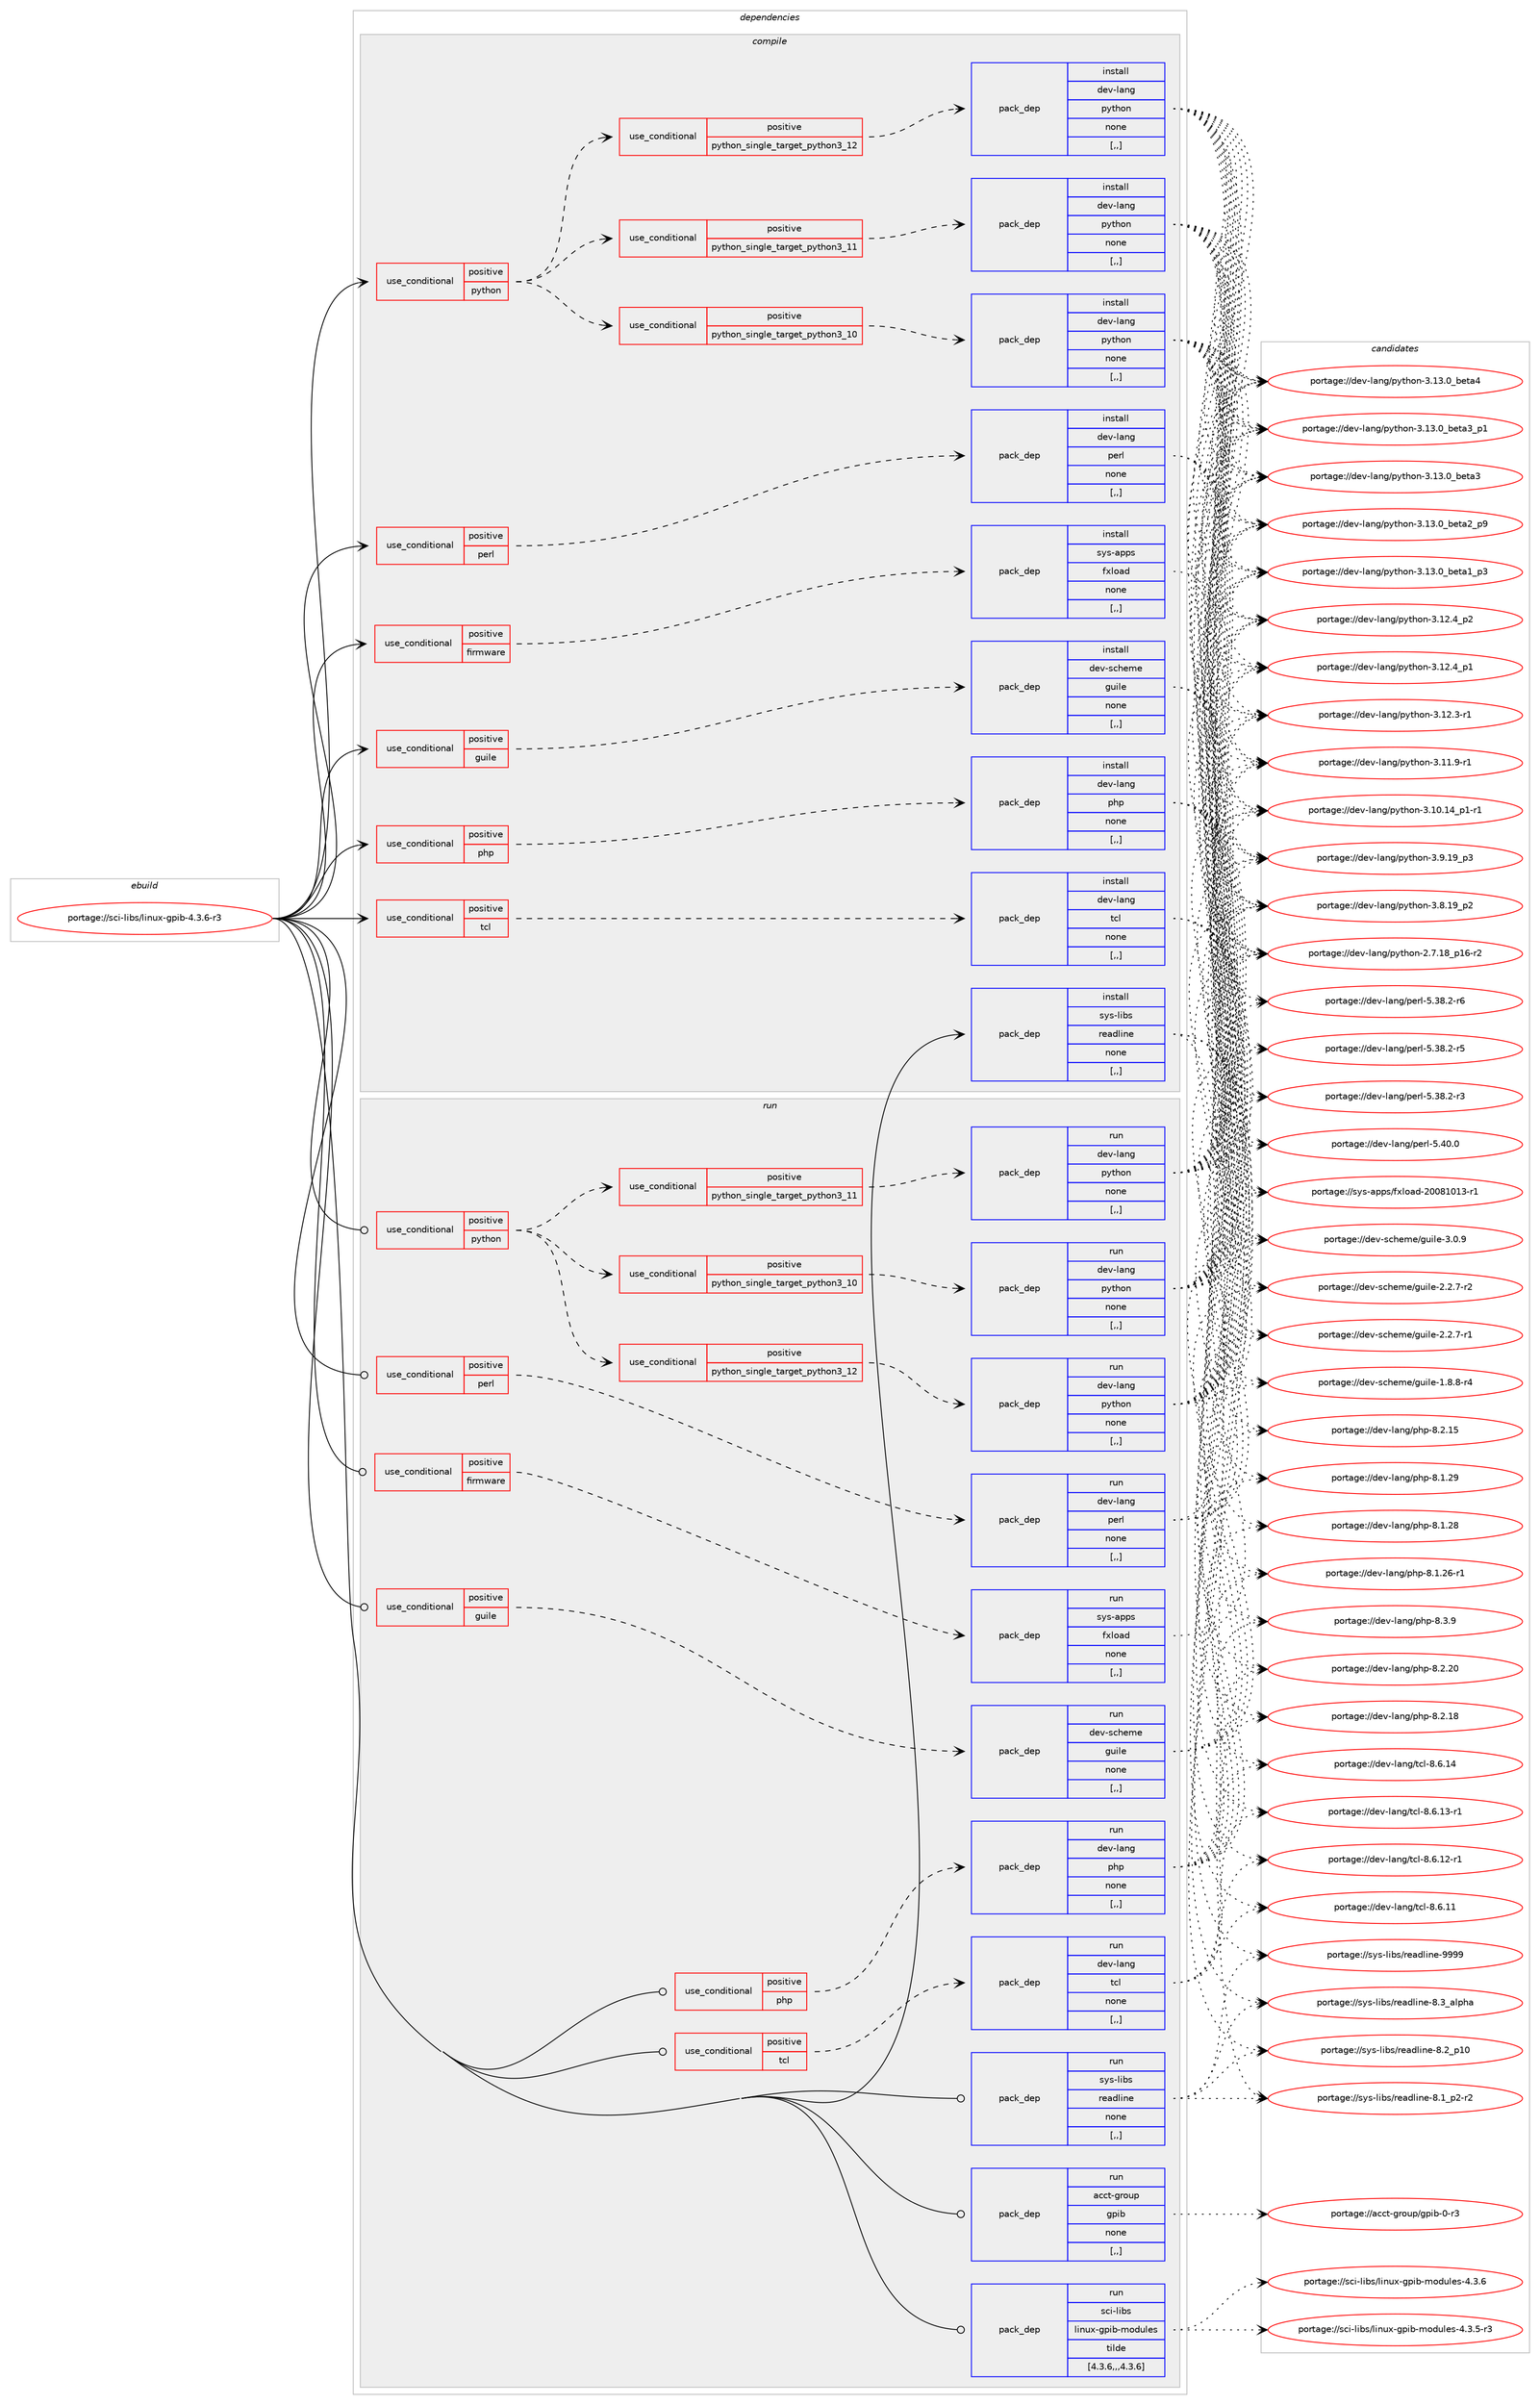 digraph prolog {

# *************
# Graph options
# *************

newrank=true;
concentrate=true;
compound=true;
graph [rankdir=LR,fontname=Helvetica,fontsize=10,ranksep=1.5];#, ranksep=2.5, nodesep=0.2];
edge  [arrowhead=vee];
node  [fontname=Helvetica,fontsize=10];

# **********
# The ebuild
# **********

subgraph cluster_leftcol {
color=gray;
label=<<i>ebuild</i>>;
id [label="portage://sci-libs/linux-gpib-4.3.6-r3", color=red, width=4, href="../sci-libs/linux-gpib-4.3.6-r3.svg"];
}

# ****************
# The dependencies
# ****************

subgraph cluster_midcol {
color=gray;
label=<<i>dependencies</i>>;
subgraph cluster_compile {
fillcolor="#eeeeee";
style=filled;
label=<<i>compile</i>>;
subgraph cond106911 {
dependency403989 [label=<<TABLE BORDER="0" CELLBORDER="1" CELLSPACING="0" CELLPADDING="4"><TR><TD ROWSPAN="3" CELLPADDING="10">use_conditional</TD></TR><TR><TD>positive</TD></TR><TR><TD>firmware</TD></TR></TABLE>>, shape=none, color=red];
subgraph pack294207 {
dependency403990 [label=<<TABLE BORDER="0" CELLBORDER="1" CELLSPACING="0" CELLPADDING="4" WIDTH="220"><TR><TD ROWSPAN="6" CELLPADDING="30">pack_dep</TD></TR><TR><TD WIDTH="110">install</TD></TR><TR><TD>sys-apps</TD></TR><TR><TD>fxload</TD></TR><TR><TD>none</TD></TR><TR><TD>[,,]</TD></TR></TABLE>>, shape=none, color=blue];
}
dependency403989:e -> dependency403990:w [weight=20,style="dashed",arrowhead="vee"];
}
id:e -> dependency403989:w [weight=20,style="solid",arrowhead="vee"];
subgraph cond106912 {
dependency403991 [label=<<TABLE BORDER="0" CELLBORDER="1" CELLSPACING="0" CELLPADDING="4"><TR><TD ROWSPAN="3" CELLPADDING="10">use_conditional</TD></TR><TR><TD>positive</TD></TR><TR><TD>guile</TD></TR></TABLE>>, shape=none, color=red];
subgraph pack294208 {
dependency403992 [label=<<TABLE BORDER="0" CELLBORDER="1" CELLSPACING="0" CELLPADDING="4" WIDTH="220"><TR><TD ROWSPAN="6" CELLPADDING="30">pack_dep</TD></TR><TR><TD WIDTH="110">install</TD></TR><TR><TD>dev-scheme</TD></TR><TR><TD>guile</TD></TR><TR><TD>none</TD></TR><TR><TD>[,,]</TD></TR></TABLE>>, shape=none, color=blue];
}
dependency403991:e -> dependency403992:w [weight=20,style="dashed",arrowhead="vee"];
}
id:e -> dependency403991:w [weight=20,style="solid",arrowhead="vee"];
subgraph cond106913 {
dependency403993 [label=<<TABLE BORDER="0" CELLBORDER="1" CELLSPACING="0" CELLPADDING="4"><TR><TD ROWSPAN="3" CELLPADDING="10">use_conditional</TD></TR><TR><TD>positive</TD></TR><TR><TD>perl</TD></TR></TABLE>>, shape=none, color=red];
subgraph pack294209 {
dependency403994 [label=<<TABLE BORDER="0" CELLBORDER="1" CELLSPACING="0" CELLPADDING="4" WIDTH="220"><TR><TD ROWSPAN="6" CELLPADDING="30">pack_dep</TD></TR><TR><TD WIDTH="110">install</TD></TR><TR><TD>dev-lang</TD></TR><TR><TD>perl</TD></TR><TR><TD>none</TD></TR><TR><TD>[,,]</TD></TR></TABLE>>, shape=none, color=blue];
}
dependency403993:e -> dependency403994:w [weight=20,style="dashed",arrowhead="vee"];
}
id:e -> dependency403993:w [weight=20,style="solid",arrowhead="vee"];
subgraph cond106914 {
dependency403995 [label=<<TABLE BORDER="0" CELLBORDER="1" CELLSPACING="0" CELLPADDING="4"><TR><TD ROWSPAN="3" CELLPADDING="10">use_conditional</TD></TR><TR><TD>positive</TD></TR><TR><TD>php</TD></TR></TABLE>>, shape=none, color=red];
subgraph pack294210 {
dependency403996 [label=<<TABLE BORDER="0" CELLBORDER="1" CELLSPACING="0" CELLPADDING="4" WIDTH="220"><TR><TD ROWSPAN="6" CELLPADDING="30">pack_dep</TD></TR><TR><TD WIDTH="110">install</TD></TR><TR><TD>dev-lang</TD></TR><TR><TD>php</TD></TR><TR><TD>none</TD></TR><TR><TD>[,,]</TD></TR></TABLE>>, shape=none, color=blue];
}
dependency403995:e -> dependency403996:w [weight=20,style="dashed",arrowhead="vee"];
}
id:e -> dependency403995:w [weight=20,style="solid",arrowhead="vee"];
subgraph cond106915 {
dependency403997 [label=<<TABLE BORDER="0" CELLBORDER="1" CELLSPACING="0" CELLPADDING="4"><TR><TD ROWSPAN="3" CELLPADDING="10">use_conditional</TD></TR><TR><TD>positive</TD></TR><TR><TD>python</TD></TR></TABLE>>, shape=none, color=red];
subgraph cond106916 {
dependency403998 [label=<<TABLE BORDER="0" CELLBORDER="1" CELLSPACING="0" CELLPADDING="4"><TR><TD ROWSPAN="3" CELLPADDING="10">use_conditional</TD></TR><TR><TD>positive</TD></TR><TR><TD>python_single_target_python3_10</TD></TR></TABLE>>, shape=none, color=red];
subgraph pack294211 {
dependency403999 [label=<<TABLE BORDER="0" CELLBORDER="1" CELLSPACING="0" CELLPADDING="4" WIDTH="220"><TR><TD ROWSPAN="6" CELLPADDING="30">pack_dep</TD></TR><TR><TD WIDTH="110">install</TD></TR><TR><TD>dev-lang</TD></TR><TR><TD>python</TD></TR><TR><TD>none</TD></TR><TR><TD>[,,]</TD></TR></TABLE>>, shape=none, color=blue];
}
dependency403998:e -> dependency403999:w [weight=20,style="dashed",arrowhead="vee"];
}
dependency403997:e -> dependency403998:w [weight=20,style="dashed",arrowhead="vee"];
subgraph cond106917 {
dependency404000 [label=<<TABLE BORDER="0" CELLBORDER="1" CELLSPACING="0" CELLPADDING="4"><TR><TD ROWSPAN="3" CELLPADDING="10">use_conditional</TD></TR><TR><TD>positive</TD></TR><TR><TD>python_single_target_python3_11</TD></TR></TABLE>>, shape=none, color=red];
subgraph pack294212 {
dependency404001 [label=<<TABLE BORDER="0" CELLBORDER="1" CELLSPACING="0" CELLPADDING="4" WIDTH="220"><TR><TD ROWSPAN="6" CELLPADDING="30">pack_dep</TD></TR><TR><TD WIDTH="110">install</TD></TR><TR><TD>dev-lang</TD></TR><TR><TD>python</TD></TR><TR><TD>none</TD></TR><TR><TD>[,,]</TD></TR></TABLE>>, shape=none, color=blue];
}
dependency404000:e -> dependency404001:w [weight=20,style="dashed",arrowhead="vee"];
}
dependency403997:e -> dependency404000:w [weight=20,style="dashed",arrowhead="vee"];
subgraph cond106918 {
dependency404002 [label=<<TABLE BORDER="0" CELLBORDER="1" CELLSPACING="0" CELLPADDING="4"><TR><TD ROWSPAN="3" CELLPADDING="10">use_conditional</TD></TR><TR><TD>positive</TD></TR><TR><TD>python_single_target_python3_12</TD></TR></TABLE>>, shape=none, color=red];
subgraph pack294213 {
dependency404003 [label=<<TABLE BORDER="0" CELLBORDER="1" CELLSPACING="0" CELLPADDING="4" WIDTH="220"><TR><TD ROWSPAN="6" CELLPADDING="30">pack_dep</TD></TR><TR><TD WIDTH="110">install</TD></TR><TR><TD>dev-lang</TD></TR><TR><TD>python</TD></TR><TR><TD>none</TD></TR><TR><TD>[,,]</TD></TR></TABLE>>, shape=none, color=blue];
}
dependency404002:e -> dependency404003:w [weight=20,style="dashed",arrowhead="vee"];
}
dependency403997:e -> dependency404002:w [weight=20,style="dashed",arrowhead="vee"];
}
id:e -> dependency403997:w [weight=20,style="solid",arrowhead="vee"];
subgraph cond106919 {
dependency404004 [label=<<TABLE BORDER="0" CELLBORDER="1" CELLSPACING="0" CELLPADDING="4"><TR><TD ROWSPAN="3" CELLPADDING="10">use_conditional</TD></TR><TR><TD>positive</TD></TR><TR><TD>tcl</TD></TR></TABLE>>, shape=none, color=red];
subgraph pack294214 {
dependency404005 [label=<<TABLE BORDER="0" CELLBORDER="1" CELLSPACING="0" CELLPADDING="4" WIDTH="220"><TR><TD ROWSPAN="6" CELLPADDING="30">pack_dep</TD></TR><TR><TD WIDTH="110">install</TD></TR><TR><TD>dev-lang</TD></TR><TR><TD>tcl</TD></TR><TR><TD>none</TD></TR><TR><TD>[,,]</TD></TR></TABLE>>, shape=none, color=blue];
}
dependency404004:e -> dependency404005:w [weight=20,style="dashed",arrowhead="vee"];
}
id:e -> dependency404004:w [weight=20,style="solid",arrowhead="vee"];
subgraph pack294215 {
dependency404006 [label=<<TABLE BORDER="0" CELLBORDER="1" CELLSPACING="0" CELLPADDING="4" WIDTH="220"><TR><TD ROWSPAN="6" CELLPADDING="30">pack_dep</TD></TR><TR><TD WIDTH="110">install</TD></TR><TR><TD>sys-libs</TD></TR><TR><TD>readline</TD></TR><TR><TD>none</TD></TR><TR><TD>[,,]</TD></TR></TABLE>>, shape=none, color=blue];
}
id:e -> dependency404006:w [weight=20,style="solid",arrowhead="vee"];
}
subgraph cluster_compileandrun {
fillcolor="#eeeeee";
style=filled;
label=<<i>compile and run</i>>;
}
subgraph cluster_run {
fillcolor="#eeeeee";
style=filled;
label=<<i>run</i>>;
subgraph cond106920 {
dependency404007 [label=<<TABLE BORDER="0" CELLBORDER="1" CELLSPACING="0" CELLPADDING="4"><TR><TD ROWSPAN="3" CELLPADDING="10">use_conditional</TD></TR><TR><TD>positive</TD></TR><TR><TD>firmware</TD></TR></TABLE>>, shape=none, color=red];
subgraph pack294216 {
dependency404008 [label=<<TABLE BORDER="0" CELLBORDER="1" CELLSPACING="0" CELLPADDING="4" WIDTH="220"><TR><TD ROWSPAN="6" CELLPADDING="30">pack_dep</TD></TR><TR><TD WIDTH="110">run</TD></TR><TR><TD>sys-apps</TD></TR><TR><TD>fxload</TD></TR><TR><TD>none</TD></TR><TR><TD>[,,]</TD></TR></TABLE>>, shape=none, color=blue];
}
dependency404007:e -> dependency404008:w [weight=20,style="dashed",arrowhead="vee"];
}
id:e -> dependency404007:w [weight=20,style="solid",arrowhead="odot"];
subgraph cond106921 {
dependency404009 [label=<<TABLE BORDER="0" CELLBORDER="1" CELLSPACING="0" CELLPADDING="4"><TR><TD ROWSPAN="3" CELLPADDING="10">use_conditional</TD></TR><TR><TD>positive</TD></TR><TR><TD>guile</TD></TR></TABLE>>, shape=none, color=red];
subgraph pack294217 {
dependency404010 [label=<<TABLE BORDER="0" CELLBORDER="1" CELLSPACING="0" CELLPADDING="4" WIDTH="220"><TR><TD ROWSPAN="6" CELLPADDING="30">pack_dep</TD></TR><TR><TD WIDTH="110">run</TD></TR><TR><TD>dev-scheme</TD></TR><TR><TD>guile</TD></TR><TR><TD>none</TD></TR><TR><TD>[,,]</TD></TR></TABLE>>, shape=none, color=blue];
}
dependency404009:e -> dependency404010:w [weight=20,style="dashed",arrowhead="vee"];
}
id:e -> dependency404009:w [weight=20,style="solid",arrowhead="odot"];
subgraph cond106922 {
dependency404011 [label=<<TABLE BORDER="0" CELLBORDER="1" CELLSPACING="0" CELLPADDING="4"><TR><TD ROWSPAN="3" CELLPADDING="10">use_conditional</TD></TR><TR><TD>positive</TD></TR><TR><TD>perl</TD></TR></TABLE>>, shape=none, color=red];
subgraph pack294218 {
dependency404012 [label=<<TABLE BORDER="0" CELLBORDER="1" CELLSPACING="0" CELLPADDING="4" WIDTH="220"><TR><TD ROWSPAN="6" CELLPADDING="30">pack_dep</TD></TR><TR><TD WIDTH="110">run</TD></TR><TR><TD>dev-lang</TD></TR><TR><TD>perl</TD></TR><TR><TD>none</TD></TR><TR><TD>[,,]</TD></TR></TABLE>>, shape=none, color=blue];
}
dependency404011:e -> dependency404012:w [weight=20,style="dashed",arrowhead="vee"];
}
id:e -> dependency404011:w [weight=20,style="solid",arrowhead="odot"];
subgraph cond106923 {
dependency404013 [label=<<TABLE BORDER="0" CELLBORDER="1" CELLSPACING="0" CELLPADDING="4"><TR><TD ROWSPAN="3" CELLPADDING="10">use_conditional</TD></TR><TR><TD>positive</TD></TR><TR><TD>php</TD></TR></TABLE>>, shape=none, color=red];
subgraph pack294219 {
dependency404014 [label=<<TABLE BORDER="0" CELLBORDER="1" CELLSPACING="0" CELLPADDING="4" WIDTH="220"><TR><TD ROWSPAN="6" CELLPADDING="30">pack_dep</TD></TR><TR><TD WIDTH="110">run</TD></TR><TR><TD>dev-lang</TD></TR><TR><TD>php</TD></TR><TR><TD>none</TD></TR><TR><TD>[,,]</TD></TR></TABLE>>, shape=none, color=blue];
}
dependency404013:e -> dependency404014:w [weight=20,style="dashed",arrowhead="vee"];
}
id:e -> dependency404013:w [weight=20,style="solid",arrowhead="odot"];
subgraph cond106924 {
dependency404015 [label=<<TABLE BORDER="0" CELLBORDER="1" CELLSPACING="0" CELLPADDING="4"><TR><TD ROWSPAN="3" CELLPADDING="10">use_conditional</TD></TR><TR><TD>positive</TD></TR><TR><TD>python</TD></TR></TABLE>>, shape=none, color=red];
subgraph cond106925 {
dependency404016 [label=<<TABLE BORDER="0" CELLBORDER="1" CELLSPACING="0" CELLPADDING="4"><TR><TD ROWSPAN="3" CELLPADDING="10">use_conditional</TD></TR><TR><TD>positive</TD></TR><TR><TD>python_single_target_python3_10</TD></TR></TABLE>>, shape=none, color=red];
subgraph pack294220 {
dependency404017 [label=<<TABLE BORDER="0" CELLBORDER="1" CELLSPACING="0" CELLPADDING="4" WIDTH="220"><TR><TD ROWSPAN="6" CELLPADDING="30">pack_dep</TD></TR><TR><TD WIDTH="110">run</TD></TR><TR><TD>dev-lang</TD></TR><TR><TD>python</TD></TR><TR><TD>none</TD></TR><TR><TD>[,,]</TD></TR></TABLE>>, shape=none, color=blue];
}
dependency404016:e -> dependency404017:w [weight=20,style="dashed",arrowhead="vee"];
}
dependency404015:e -> dependency404016:w [weight=20,style="dashed",arrowhead="vee"];
subgraph cond106926 {
dependency404018 [label=<<TABLE BORDER="0" CELLBORDER="1" CELLSPACING="0" CELLPADDING="4"><TR><TD ROWSPAN="3" CELLPADDING="10">use_conditional</TD></TR><TR><TD>positive</TD></TR><TR><TD>python_single_target_python3_11</TD></TR></TABLE>>, shape=none, color=red];
subgraph pack294221 {
dependency404019 [label=<<TABLE BORDER="0" CELLBORDER="1" CELLSPACING="0" CELLPADDING="4" WIDTH="220"><TR><TD ROWSPAN="6" CELLPADDING="30">pack_dep</TD></TR><TR><TD WIDTH="110">run</TD></TR><TR><TD>dev-lang</TD></TR><TR><TD>python</TD></TR><TR><TD>none</TD></TR><TR><TD>[,,]</TD></TR></TABLE>>, shape=none, color=blue];
}
dependency404018:e -> dependency404019:w [weight=20,style="dashed",arrowhead="vee"];
}
dependency404015:e -> dependency404018:w [weight=20,style="dashed",arrowhead="vee"];
subgraph cond106927 {
dependency404020 [label=<<TABLE BORDER="0" CELLBORDER="1" CELLSPACING="0" CELLPADDING="4"><TR><TD ROWSPAN="3" CELLPADDING="10">use_conditional</TD></TR><TR><TD>positive</TD></TR><TR><TD>python_single_target_python3_12</TD></TR></TABLE>>, shape=none, color=red];
subgraph pack294222 {
dependency404021 [label=<<TABLE BORDER="0" CELLBORDER="1" CELLSPACING="0" CELLPADDING="4" WIDTH="220"><TR><TD ROWSPAN="6" CELLPADDING="30">pack_dep</TD></TR><TR><TD WIDTH="110">run</TD></TR><TR><TD>dev-lang</TD></TR><TR><TD>python</TD></TR><TR><TD>none</TD></TR><TR><TD>[,,]</TD></TR></TABLE>>, shape=none, color=blue];
}
dependency404020:e -> dependency404021:w [weight=20,style="dashed",arrowhead="vee"];
}
dependency404015:e -> dependency404020:w [weight=20,style="dashed",arrowhead="vee"];
}
id:e -> dependency404015:w [weight=20,style="solid",arrowhead="odot"];
subgraph cond106928 {
dependency404022 [label=<<TABLE BORDER="0" CELLBORDER="1" CELLSPACING="0" CELLPADDING="4"><TR><TD ROWSPAN="3" CELLPADDING="10">use_conditional</TD></TR><TR><TD>positive</TD></TR><TR><TD>tcl</TD></TR></TABLE>>, shape=none, color=red];
subgraph pack294223 {
dependency404023 [label=<<TABLE BORDER="0" CELLBORDER="1" CELLSPACING="0" CELLPADDING="4" WIDTH="220"><TR><TD ROWSPAN="6" CELLPADDING="30">pack_dep</TD></TR><TR><TD WIDTH="110">run</TD></TR><TR><TD>dev-lang</TD></TR><TR><TD>tcl</TD></TR><TR><TD>none</TD></TR><TR><TD>[,,]</TD></TR></TABLE>>, shape=none, color=blue];
}
dependency404022:e -> dependency404023:w [weight=20,style="dashed",arrowhead="vee"];
}
id:e -> dependency404022:w [weight=20,style="solid",arrowhead="odot"];
subgraph pack294224 {
dependency404024 [label=<<TABLE BORDER="0" CELLBORDER="1" CELLSPACING="0" CELLPADDING="4" WIDTH="220"><TR><TD ROWSPAN="6" CELLPADDING="30">pack_dep</TD></TR><TR><TD WIDTH="110">run</TD></TR><TR><TD>acct-group</TD></TR><TR><TD>gpib</TD></TR><TR><TD>none</TD></TR><TR><TD>[,,]</TD></TR></TABLE>>, shape=none, color=blue];
}
id:e -> dependency404024:w [weight=20,style="solid",arrowhead="odot"];
subgraph pack294225 {
dependency404025 [label=<<TABLE BORDER="0" CELLBORDER="1" CELLSPACING="0" CELLPADDING="4" WIDTH="220"><TR><TD ROWSPAN="6" CELLPADDING="30">pack_dep</TD></TR><TR><TD WIDTH="110">run</TD></TR><TR><TD>sci-libs</TD></TR><TR><TD>linux-gpib-modules</TD></TR><TR><TD>tilde</TD></TR><TR><TD>[4.3.6,,,4.3.6]</TD></TR></TABLE>>, shape=none, color=blue];
}
id:e -> dependency404025:w [weight=20,style="solid",arrowhead="odot"];
subgraph pack294226 {
dependency404026 [label=<<TABLE BORDER="0" CELLBORDER="1" CELLSPACING="0" CELLPADDING="4" WIDTH="220"><TR><TD ROWSPAN="6" CELLPADDING="30">pack_dep</TD></TR><TR><TD WIDTH="110">run</TD></TR><TR><TD>sys-libs</TD></TR><TR><TD>readline</TD></TR><TR><TD>none</TD></TR><TR><TD>[,,]</TD></TR></TABLE>>, shape=none, color=blue];
}
id:e -> dependency404026:w [weight=20,style="solid",arrowhead="odot"];
}
}

# **************
# The candidates
# **************

subgraph cluster_choices {
rank=same;
color=gray;
label=<<i>candidates</i>>;

subgraph choice294207 {
color=black;
nodesep=1;
choice115121115459711211211547102120108111971004550484856494849514511449 [label="portage://sys-apps/fxload-20081013-r1", color=red, width=4,href="../sys-apps/fxload-20081013-r1.svg"];
dependency403990:e -> choice115121115459711211211547102120108111971004550484856494849514511449:w [style=dotted,weight="100"];
}
subgraph choice294208 {
color=black;
nodesep=1;
choice100101118451159910410110910147103117105108101455146484657 [label="portage://dev-scheme/guile-3.0.9", color=red, width=4,href="../dev-scheme/guile-3.0.9.svg"];
choice1001011184511599104101109101471031171051081014550465046554511450 [label="portage://dev-scheme/guile-2.2.7-r2", color=red, width=4,href="../dev-scheme/guile-2.2.7-r2.svg"];
choice1001011184511599104101109101471031171051081014550465046554511449 [label="portage://dev-scheme/guile-2.2.7-r1", color=red, width=4,href="../dev-scheme/guile-2.2.7-r1.svg"];
choice1001011184511599104101109101471031171051081014549465646564511452 [label="portage://dev-scheme/guile-1.8.8-r4", color=red, width=4,href="../dev-scheme/guile-1.8.8-r4.svg"];
dependency403992:e -> choice100101118451159910410110910147103117105108101455146484657:w [style=dotted,weight="100"];
dependency403992:e -> choice1001011184511599104101109101471031171051081014550465046554511450:w [style=dotted,weight="100"];
dependency403992:e -> choice1001011184511599104101109101471031171051081014550465046554511449:w [style=dotted,weight="100"];
dependency403992:e -> choice1001011184511599104101109101471031171051081014549465646564511452:w [style=dotted,weight="100"];
}
subgraph choice294209 {
color=black;
nodesep=1;
choice10010111845108971101034711210111410845534652484648 [label="portage://dev-lang/perl-5.40.0", color=red, width=4,href="../dev-lang/perl-5.40.0.svg"];
choice100101118451089711010347112101114108455346515646504511454 [label="portage://dev-lang/perl-5.38.2-r6", color=red, width=4,href="../dev-lang/perl-5.38.2-r6.svg"];
choice100101118451089711010347112101114108455346515646504511453 [label="portage://dev-lang/perl-5.38.2-r5", color=red, width=4,href="../dev-lang/perl-5.38.2-r5.svg"];
choice100101118451089711010347112101114108455346515646504511451 [label="portage://dev-lang/perl-5.38.2-r3", color=red, width=4,href="../dev-lang/perl-5.38.2-r3.svg"];
dependency403994:e -> choice10010111845108971101034711210111410845534652484648:w [style=dotted,weight="100"];
dependency403994:e -> choice100101118451089711010347112101114108455346515646504511454:w [style=dotted,weight="100"];
dependency403994:e -> choice100101118451089711010347112101114108455346515646504511453:w [style=dotted,weight="100"];
dependency403994:e -> choice100101118451089711010347112101114108455346515646504511451:w [style=dotted,weight="100"];
}
subgraph choice294210 {
color=black;
nodesep=1;
choice100101118451089711010347112104112455646514657 [label="portage://dev-lang/php-8.3.9", color=red, width=4,href="../dev-lang/php-8.3.9.svg"];
choice10010111845108971101034711210411245564650465048 [label="portage://dev-lang/php-8.2.20", color=red, width=4,href="../dev-lang/php-8.2.20.svg"];
choice10010111845108971101034711210411245564650464956 [label="portage://dev-lang/php-8.2.18", color=red, width=4,href="../dev-lang/php-8.2.18.svg"];
choice10010111845108971101034711210411245564650464953 [label="portage://dev-lang/php-8.2.15", color=red, width=4,href="../dev-lang/php-8.2.15.svg"];
choice10010111845108971101034711210411245564649465057 [label="portage://dev-lang/php-8.1.29", color=red, width=4,href="../dev-lang/php-8.1.29.svg"];
choice10010111845108971101034711210411245564649465056 [label="portage://dev-lang/php-8.1.28", color=red, width=4,href="../dev-lang/php-8.1.28.svg"];
choice100101118451089711010347112104112455646494650544511449 [label="portage://dev-lang/php-8.1.26-r1", color=red, width=4,href="../dev-lang/php-8.1.26-r1.svg"];
dependency403996:e -> choice100101118451089711010347112104112455646514657:w [style=dotted,weight="100"];
dependency403996:e -> choice10010111845108971101034711210411245564650465048:w [style=dotted,weight="100"];
dependency403996:e -> choice10010111845108971101034711210411245564650464956:w [style=dotted,weight="100"];
dependency403996:e -> choice10010111845108971101034711210411245564650464953:w [style=dotted,weight="100"];
dependency403996:e -> choice10010111845108971101034711210411245564649465057:w [style=dotted,weight="100"];
dependency403996:e -> choice10010111845108971101034711210411245564649465056:w [style=dotted,weight="100"];
dependency403996:e -> choice100101118451089711010347112104112455646494650544511449:w [style=dotted,weight="100"];
}
subgraph choice294211 {
color=black;
nodesep=1;
choice1001011184510897110103471121211161041111104551464951464895981011169752 [label="portage://dev-lang/python-3.13.0_beta4", color=red, width=4,href="../dev-lang/python-3.13.0_beta4.svg"];
choice10010111845108971101034711212111610411111045514649514648959810111697519511249 [label="portage://dev-lang/python-3.13.0_beta3_p1", color=red, width=4,href="../dev-lang/python-3.13.0_beta3_p1.svg"];
choice1001011184510897110103471121211161041111104551464951464895981011169751 [label="portage://dev-lang/python-3.13.0_beta3", color=red, width=4,href="../dev-lang/python-3.13.0_beta3.svg"];
choice10010111845108971101034711212111610411111045514649514648959810111697509511257 [label="portage://dev-lang/python-3.13.0_beta2_p9", color=red, width=4,href="../dev-lang/python-3.13.0_beta2_p9.svg"];
choice10010111845108971101034711212111610411111045514649514648959810111697499511251 [label="portage://dev-lang/python-3.13.0_beta1_p3", color=red, width=4,href="../dev-lang/python-3.13.0_beta1_p3.svg"];
choice100101118451089711010347112121116104111110455146495046529511250 [label="portage://dev-lang/python-3.12.4_p2", color=red, width=4,href="../dev-lang/python-3.12.4_p2.svg"];
choice100101118451089711010347112121116104111110455146495046529511249 [label="portage://dev-lang/python-3.12.4_p1", color=red, width=4,href="../dev-lang/python-3.12.4_p1.svg"];
choice100101118451089711010347112121116104111110455146495046514511449 [label="portage://dev-lang/python-3.12.3-r1", color=red, width=4,href="../dev-lang/python-3.12.3-r1.svg"];
choice100101118451089711010347112121116104111110455146494946574511449 [label="portage://dev-lang/python-3.11.9-r1", color=red, width=4,href="../dev-lang/python-3.11.9-r1.svg"];
choice100101118451089711010347112121116104111110455146494846495295112494511449 [label="portage://dev-lang/python-3.10.14_p1-r1", color=red, width=4,href="../dev-lang/python-3.10.14_p1-r1.svg"];
choice100101118451089711010347112121116104111110455146574649579511251 [label="portage://dev-lang/python-3.9.19_p3", color=red, width=4,href="../dev-lang/python-3.9.19_p3.svg"];
choice100101118451089711010347112121116104111110455146564649579511250 [label="portage://dev-lang/python-3.8.19_p2", color=red, width=4,href="../dev-lang/python-3.8.19_p2.svg"];
choice100101118451089711010347112121116104111110455046554649569511249544511450 [label="portage://dev-lang/python-2.7.18_p16-r2", color=red, width=4,href="../dev-lang/python-2.7.18_p16-r2.svg"];
dependency403999:e -> choice1001011184510897110103471121211161041111104551464951464895981011169752:w [style=dotted,weight="100"];
dependency403999:e -> choice10010111845108971101034711212111610411111045514649514648959810111697519511249:w [style=dotted,weight="100"];
dependency403999:e -> choice1001011184510897110103471121211161041111104551464951464895981011169751:w [style=dotted,weight="100"];
dependency403999:e -> choice10010111845108971101034711212111610411111045514649514648959810111697509511257:w [style=dotted,weight="100"];
dependency403999:e -> choice10010111845108971101034711212111610411111045514649514648959810111697499511251:w [style=dotted,weight="100"];
dependency403999:e -> choice100101118451089711010347112121116104111110455146495046529511250:w [style=dotted,weight="100"];
dependency403999:e -> choice100101118451089711010347112121116104111110455146495046529511249:w [style=dotted,weight="100"];
dependency403999:e -> choice100101118451089711010347112121116104111110455146495046514511449:w [style=dotted,weight="100"];
dependency403999:e -> choice100101118451089711010347112121116104111110455146494946574511449:w [style=dotted,weight="100"];
dependency403999:e -> choice100101118451089711010347112121116104111110455146494846495295112494511449:w [style=dotted,weight="100"];
dependency403999:e -> choice100101118451089711010347112121116104111110455146574649579511251:w [style=dotted,weight="100"];
dependency403999:e -> choice100101118451089711010347112121116104111110455146564649579511250:w [style=dotted,weight="100"];
dependency403999:e -> choice100101118451089711010347112121116104111110455046554649569511249544511450:w [style=dotted,weight="100"];
}
subgraph choice294212 {
color=black;
nodesep=1;
choice1001011184510897110103471121211161041111104551464951464895981011169752 [label="portage://dev-lang/python-3.13.0_beta4", color=red, width=4,href="../dev-lang/python-3.13.0_beta4.svg"];
choice10010111845108971101034711212111610411111045514649514648959810111697519511249 [label="portage://dev-lang/python-3.13.0_beta3_p1", color=red, width=4,href="../dev-lang/python-3.13.0_beta3_p1.svg"];
choice1001011184510897110103471121211161041111104551464951464895981011169751 [label="portage://dev-lang/python-3.13.0_beta3", color=red, width=4,href="../dev-lang/python-3.13.0_beta3.svg"];
choice10010111845108971101034711212111610411111045514649514648959810111697509511257 [label="portage://dev-lang/python-3.13.0_beta2_p9", color=red, width=4,href="../dev-lang/python-3.13.0_beta2_p9.svg"];
choice10010111845108971101034711212111610411111045514649514648959810111697499511251 [label="portage://dev-lang/python-3.13.0_beta1_p3", color=red, width=4,href="../dev-lang/python-3.13.0_beta1_p3.svg"];
choice100101118451089711010347112121116104111110455146495046529511250 [label="portage://dev-lang/python-3.12.4_p2", color=red, width=4,href="../dev-lang/python-3.12.4_p2.svg"];
choice100101118451089711010347112121116104111110455146495046529511249 [label="portage://dev-lang/python-3.12.4_p1", color=red, width=4,href="../dev-lang/python-3.12.4_p1.svg"];
choice100101118451089711010347112121116104111110455146495046514511449 [label="portage://dev-lang/python-3.12.3-r1", color=red, width=4,href="../dev-lang/python-3.12.3-r1.svg"];
choice100101118451089711010347112121116104111110455146494946574511449 [label="portage://dev-lang/python-3.11.9-r1", color=red, width=4,href="../dev-lang/python-3.11.9-r1.svg"];
choice100101118451089711010347112121116104111110455146494846495295112494511449 [label="portage://dev-lang/python-3.10.14_p1-r1", color=red, width=4,href="../dev-lang/python-3.10.14_p1-r1.svg"];
choice100101118451089711010347112121116104111110455146574649579511251 [label="portage://dev-lang/python-3.9.19_p3", color=red, width=4,href="../dev-lang/python-3.9.19_p3.svg"];
choice100101118451089711010347112121116104111110455146564649579511250 [label="portage://dev-lang/python-3.8.19_p2", color=red, width=4,href="../dev-lang/python-3.8.19_p2.svg"];
choice100101118451089711010347112121116104111110455046554649569511249544511450 [label="portage://dev-lang/python-2.7.18_p16-r2", color=red, width=4,href="../dev-lang/python-2.7.18_p16-r2.svg"];
dependency404001:e -> choice1001011184510897110103471121211161041111104551464951464895981011169752:w [style=dotted,weight="100"];
dependency404001:e -> choice10010111845108971101034711212111610411111045514649514648959810111697519511249:w [style=dotted,weight="100"];
dependency404001:e -> choice1001011184510897110103471121211161041111104551464951464895981011169751:w [style=dotted,weight="100"];
dependency404001:e -> choice10010111845108971101034711212111610411111045514649514648959810111697509511257:w [style=dotted,weight="100"];
dependency404001:e -> choice10010111845108971101034711212111610411111045514649514648959810111697499511251:w [style=dotted,weight="100"];
dependency404001:e -> choice100101118451089711010347112121116104111110455146495046529511250:w [style=dotted,weight="100"];
dependency404001:e -> choice100101118451089711010347112121116104111110455146495046529511249:w [style=dotted,weight="100"];
dependency404001:e -> choice100101118451089711010347112121116104111110455146495046514511449:w [style=dotted,weight="100"];
dependency404001:e -> choice100101118451089711010347112121116104111110455146494946574511449:w [style=dotted,weight="100"];
dependency404001:e -> choice100101118451089711010347112121116104111110455146494846495295112494511449:w [style=dotted,weight="100"];
dependency404001:e -> choice100101118451089711010347112121116104111110455146574649579511251:w [style=dotted,weight="100"];
dependency404001:e -> choice100101118451089711010347112121116104111110455146564649579511250:w [style=dotted,weight="100"];
dependency404001:e -> choice100101118451089711010347112121116104111110455046554649569511249544511450:w [style=dotted,weight="100"];
}
subgraph choice294213 {
color=black;
nodesep=1;
choice1001011184510897110103471121211161041111104551464951464895981011169752 [label="portage://dev-lang/python-3.13.0_beta4", color=red, width=4,href="../dev-lang/python-3.13.0_beta4.svg"];
choice10010111845108971101034711212111610411111045514649514648959810111697519511249 [label="portage://dev-lang/python-3.13.0_beta3_p1", color=red, width=4,href="../dev-lang/python-3.13.0_beta3_p1.svg"];
choice1001011184510897110103471121211161041111104551464951464895981011169751 [label="portage://dev-lang/python-3.13.0_beta3", color=red, width=4,href="../dev-lang/python-3.13.0_beta3.svg"];
choice10010111845108971101034711212111610411111045514649514648959810111697509511257 [label="portage://dev-lang/python-3.13.0_beta2_p9", color=red, width=4,href="../dev-lang/python-3.13.0_beta2_p9.svg"];
choice10010111845108971101034711212111610411111045514649514648959810111697499511251 [label="portage://dev-lang/python-3.13.0_beta1_p3", color=red, width=4,href="../dev-lang/python-3.13.0_beta1_p3.svg"];
choice100101118451089711010347112121116104111110455146495046529511250 [label="portage://dev-lang/python-3.12.4_p2", color=red, width=4,href="../dev-lang/python-3.12.4_p2.svg"];
choice100101118451089711010347112121116104111110455146495046529511249 [label="portage://dev-lang/python-3.12.4_p1", color=red, width=4,href="../dev-lang/python-3.12.4_p1.svg"];
choice100101118451089711010347112121116104111110455146495046514511449 [label="portage://dev-lang/python-3.12.3-r1", color=red, width=4,href="../dev-lang/python-3.12.3-r1.svg"];
choice100101118451089711010347112121116104111110455146494946574511449 [label="portage://dev-lang/python-3.11.9-r1", color=red, width=4,href="../dev-lang/python-3.11.9-r1.svg"];
choice100101118451089711010347112121116104111110455146494846495295112494511449 [label="portage://dev-lang/python-3.10.14_p1-r1", color=red, width=4,href="../dev-lang/python-3.10.14_p1-r1.svg"];
choice100101118451089711010347112121116104111110455146574649579511251 [label="portage://dev-lang/python-3.9.19_p3", color=red, width=4,href="../dev-lang/python-3.9.19_p3.svg"];
choice100101118451089711010347112121116104111110455146564649579511250 [label="portage://dev-lang/python-3.8.19_p2", color=red, width=4,href="../dev-lang/python-3.8.19_p2.svg"];
choice100101118451089711010347112121116104111110455046554649569511249544511450 [label="portage://dev-lang/python-2.7.18_p16-r2", color=red, width=4,href="../dev-lang/python-2.7.18_p16-r2.svg"];
dependency404003:e -> choice1001011184510897110103471121211161041111104551464951464895981011169752:w [style=dotted,weight="100"];
dependency404003:e -> choice10010111845108971101034711212111610411111045514649514648959810111697519511249:w [style=dotted,weight="100"];
dependency404003:e -> choice1001011184510897110103471121211161041111104551464951464895981011169751:w [style=dotted,weight="100"];
dependency404003:e -> choice10010111845108971101034711212111610411111045514649514648959810111697509511257:w [style=dotted,weight="100"];
dependency404003:e -> choice10010111845108971101034711212111610411111045514649514648959810111697499511251:w [style=dotted,weight="100"];
dependency404003:e -> choice100101118451089711010347112121116104111110455146495046529511250:w [style=dotted,weight="100"];
dependency404003:e -> choice100101118451089711010347112121116104111110455146495046529511249:w [style=dotted,weight="100"];
dependency404003:e -> choice100101118451089711010347112121116104111110455146495046514511449:w [style=dotted,weight="100"];
dependency404003:e -> choice100101118451089711010347112121116104111110455146494946574511449:w [style=dotted,weight="100"];
dependency404003:e -> choice100101118451089711010347112121116104111110455146494846495295112494511449:w [style=dotted,weight="100"];
dependency404003:e -> choice100101118451089711010347112121116104111110455146574649579511251:w [style=dotted,weight="100"];
dependency404003:e -> choice100101118451089711010347112121116104111110455146564649579511250:w [style=dotted,weight="100"];
dependency404003:e -> choice100101118451089711010347112121116104111110455046554649569511249544511450:w [style=dotted,weight="100"];
}
subgraph choice294214 {
color=black;
nodesep=1;
choice1001011184510897110103471169910845564654464952 [label="portage://dev-lang/tcl-8.6.14", color=red, width=4,href="../dev-lang/tcl-8.6.14.svg"];
choice10010111845108971101034711699108455646544649514511449 [label="portage://dev-lang/tcl-8.6.13-r1", color=red, width=4,href="../dev-lang/tcl-8.6.13-r1.svg"];
choice10010111845108971101034711699108455646544649504511449 [label="portage://dev-lang/tcl-8.6.12-r1", color=red, width=4,href="../dev-lang/tcl-8.6.12-r1.svg"];
choice1001011184510897110103471169910845564654464949 [label="portage://dev-lang/tcl-8.6.11", color=red, width=4,href="../dev-lang/tcl-8.6.11.svg"];
dependency404005:e -> choice1001011184510897110103471169910845564654464952:w [style=dotted,weight="100"];
dependency404005:e -> choice10010111845108971101034711699108455646544649514511449:w [style=dotted,weight="100"];
dependency404005:e -> choice10010111845108971101034711699108455646544649504511449:w [style=dotted,weight="100"];
dependency404005:e -> choice1001011184510897110103471169910845564654464949:w [style=dotted,weight="100"];
}
subgraph choice294215 {
color=black;
nodesep=1;
choice115121115451081059811547114101971001081051101014557575757 [label="portage://sys-libs/readline-9999", color=red, width=4,href="../sys-libs/readline-9999.svg"];
choice1151211154510810598115471141019710010810511010145564651959710811210497 [label="portage://sys-libs/readline-8.3_alpha", color=red, width=4,href="../sys-libs/readline-8.3_alpha.svg"];
choice1151211154510810598115471141019710010810511010145564650951124948 [label="portage://sys-libs/readline-8.2_p10", color=red, width=4,href="../sys-libs/readline-8.2_p10.svg"];
choice115121115451081059811547114101971001081051101014556464995112504511450 [label="portage://sys-libs/readline-8.1_p2-r2", color=red, width=4,href="../sys-libs/readline-8.1_p2-r2.svg"];
dependency404006:e -> choice115121115451081059811547114101971001081051101014557575757:w [style=dotted,weight="100"];
dependency404006:e -> choice1151211154510810598115471141019710010810511010145564651959710811210497:w [style=dotted,weight="100"];
dependency404006:e -> choice1151211154510810598115471141019710010810511010145564650951124948:w [style=dotted,weight="100"];
dependency404006:e -> choice115121115451081059811547114101971001081051101014556464995112504511450:w [style=dotted,weight="100"];
}
subgraph choice294216 {
color=black;
nodesep=1;
choice115121115459711211211547102120108111971004550484856494849514511449 [label="portage://sys-apps/fxload-20081013-r1", color=red, width=4,href="../sys-apps/fxload-20081013-r1.svg"];
dependency404008:e -> choice115121115459711211211547102120108111971004550484856494849514511449:w [style=dotted,weight="100"];
}
subgraph choice294217 {
color=black;
nodesep=1;
choice100101118451159910410110910147103117105108101455146484657 [label="portage://dev-scheme/guile-3.0.9", color=red, width=4,href="../dev-scheme/guile-3.0.9.svg"];
choice1001011184511599104101109101471031171051081014550465046554511450 [label="portage://dev-scheme/guile-2.2.7-r2", color=red, width=4,href="../dev-scheme/guile-2.2.7-r2.svg"];
choice1001011184511599104101109101471031171051081014550465046554511449 [label="portage://dev-scheme/guile-2.2.7-r1", color=red, width=4,href="../dev-scheme/guile-2.2.7-r1.svg"];
choice1001011184511599104101109101471031171051081014549465646564511452 [label="portage://dev-scheme/guile-1.8.8-r4", color=red, width=4,href="../dev-scheme/guile-1.8.8-r4.svg"];
dependency404010:e -> choice100101118451159910410110910147103117105108101455146484657:w [style=dotted,weight="100"];
dependency404010:e -> choice1001011184511599104101109101471031171051081014550465046554511450:w [style=dotted,weight="100"];
dependency404010:e -> choice1001011184511599104101109101471031171051081014550465046554511449:w [style=dotted,weight="100"];
dependency404010:e -> choice1001011184511599104101109101471031171051081014549465646564511452:w [style=dotted,weight="100"];
}
subgraph choice294218 {
color=black;
nodesep=1;
choice10010111845108971101034711210111410845534652484648 [label="portage://dev-lang/perl-5.40.0", color=red, width=4,href="../dev-lang/perl-5.40.0.svg"];
choice100101118451089711010347112101114108455346515646504511454 [label="portage://dev-lang/perl-5.38.2-r6", color=red, width=4,href="../dev-lang/perl-5.38.2-r6.svg"];
choice100101118451089711010347112101114108455346515646504511453 [label="portage://dev-lang/perl-5.38.2-r5", color=red, width=4,href="../dev-lang/perl-5.38.2-r5.svg"];
choice100101118451089711010347112101114108455346515646504511451 [label="portage://dev-lang/perl-5.38.2-r3", color=red, width=4,href="../dev-lang/perl-5.38.2-r3.svg"];
dependency404012:e -> choice10010111845108971101034711210111410845534652484648:w [style=dotted,weight="100"];
dependency404012:e -> choice100101118451089711010347112101114108455346515646504511454:w [style=dotted,weight="100"];
dependency404012:e -> choice100101118451089711010347112101114108455346515646504511453:w [style=dotted,weight="100"];
dependency404012:e -> choice100101118451089711010347112101114108455346515646504511451:w [style=dotted,weight="100"];
}
subgraph choice294219 {
color=black;
nodesep=1;
choice100101118451089711010347112104112455646514657 [label="portage://dev-lang/php-8.3.9", color=red, width=4,href="../dev-lang/php-8.3.9.svg"];
choice10010111845108971101034711210411245564650465048 [label="portage://dev-lang/php-8.2.20", color=red, width=4,href="../dev-lang/php-8.2.20.svg"];
choice10010111845108971101034711210411245564650464956 [label="portage://dev-lang/php-8.2.18", color=red, width=4,href="../dev-lang/php-8.2.18.svg"];
choice10010111845108971101034711210411245564650464953 [label="portage://dev-lang/php-8.2.15", color=red, width=4,href="../dev-lang/php-8.2.15.svg"];
choice10010111845108971101034711210411245564649465057 [label="portage://dev-lang/php-8.1.29", color=red, width=4,href="../dev-lang/php-8.1.29.svg"];
choice10010111845108971101034711210411245564649465056 [label="portage://dev-lang/php-8.1.28", color=red, width=4,href="../dev-lang/php-8.1.28.svg"];
choice100101118451089711010347112104112455646494650544511449 [label="portage://dev-lang/php-8.1.26-r1", color=red, width=4,href="../dev-lang/php-8.1.26-r1.svg"];
dependency404014:e -> choice100101118451089711010347112104112455646514657:w [style=dotted,weight="100"];
dependency404014:e -> choice10010111845108971101034711210411245564650465048:w [style=dotted,weight="100"];
dependency404014:e -> choice10010111845108971101034711210411245564650464956:w [style=dotted,weight="100"];
dependency404014:e -> choice10010111845108971101034711210411245564650464953:w [style=dotted,weight="100"];
dependency404014:e -> choice10010111845108971101034711210411245564649465057:w [style=dotted,weight="100"];
dependency404014:e -> choice10010111845108971101034711210411245564649465056:w [style=dotted,weight="100"];
dependency404014:e -> choice100101118451089711010347112104112455646494650544511449:w [style=dotted,weight="100"];
}
subgraph choice294220 {
color=black;
nodesep=1;
choice1001011184510897110103471121211161041111104551464951464895981011169752 [label="portage://dev-lang/python-3.13.0_beta4", color=red, width=4,href="../dev-lang/python-3.13.0_beta4.svg"];
choice10010111845108971101034711212111610411111045514649514648959810111697519511249 [label="portage://dev-lang/python-3.13.0_beta3_p1", color=red, width=4,href="../dev-lang/python-3.13.0_beta3_p1.svg"];
choice1001011184510897110103471121211161041111104551464951464895981011169751 [label="portage://dev-lang/python-3.13.0_beta3", color=red, width=4,href="../dev-lang/python-3.13.0_beta3.svg"];
choice10010111845108971101034711212111610411111045514649514648959810111697509511257 [label="portage://dev-lang/python-3.13.0_beta2_p9", color=red, width=4,href="../dev-lang/python-3.13.0_beta2_p9.svg"];
choice10010111845108971101034711212111610411111045514649514648959810111697499511251 [label="portage://dev-lang/python-3.13.0_beta1_p3", color=red, width=4,href="../dev-lang/python-3.13.0_beta1_p3.svg"];
choice100101118451089711010347112121116104111110455146495046529511250 [label="portage://dev-lang/python-3.12.4_p2", color=red, width=4,href="../dev-lang/python-3.12.4_p2.svg"];
choice100101118451089711010347112121116104111110455146495046529511249 [label="portage://dev-lang/python-3.12.4_p1", color=red, width=4,href="../dev-lang/python-3.12.4_p1.svg"];
choice100101118451089711010347112121116104111110455146495046514511449 [label="portage://dev-lang/python-3.12.3-r1", color=red, width=4,href="../dev-lang/python-3.12.3-r1.svg"];
choice100101118451089711010347112121116104111110455146494946574511449 [label="portage://dev-lang/python-3.11.9-r1", color=red, width=4,href="../dev-lang/python-3.11.9-r1.svg"];
choice100101118451089711010347112121116104111110455146494846495295112494511449 [label="portage://dev-lang/python-3.10.14_p1-r1", color=red, width=4,href="../dev-lang/python-3.10.14_p1-r1.svg"];
choice100101118451089711010347112121116104111110455146574649579511251 [label="portage://dev-lang/python-3.9.19_p3", color=red, width=4,href="../dev-lang/python-3.9.19_p3.svg"];
choice100101118451089711010347112121116104111110455146564649579511250 [label="portage://dev-lang/python-3.8.19_p2", color=red, width=4,href="../dev-lang/python-3.8.19_p2.svg"];
choice100101118451089711010347112121116104111110455046554649569511249544511450 [label="portage://dev-lang/python-2.7.18_p16-r2", color=red, width=4,href="../dev-lang/python-2.7.18_p16-r2.svg"];
dependency404017:e -> choice1001011184510897110103471121211161041111104551464951464895981011169752:w [style=dotted,weight="100"];
dependency404017:e -> choice10010111845108971101034711212111610411111045514649514648959810111697519511249:w [style=dotted,weight="100"];
dependency404017:e -> choice1001011184510897110103471121211161041111104551464951464895981011169751:w [style=dotted,weight="100"];
dependency404017:e -> choice10010111845108971101034711212111610411111045514649514648959810111697509511257:w [style=dotted,weight="100"];
dependency404017:e -> choice10010111845108971101034711212111610411111045514649514648959810111697499511251:w [style=dotted,weight="100"];
dependency404017:e -> choice100101118451089711010347112121116104111110455146495046529511250:w [style=dotted,weight="100"];
dependency404017:e -> choice100101118451089711010347112121116104111110455146495046529511249:w [style=dotted,weight="100"];
dependency404017:e -> choice100101118451089711010347112121116104111110455146495046514511449:w [style=dotted,weight="100"];
dependency404017:e -> choice100101118451089711010347112121116104111110455146494946574511449:w [style=dotted,weight="100"];
dependency404017:e -> choice100101118451089711010347112121116104111110455146494846495295112494511449:w [style=dotted,weight="100"];
dependency404017:e -> choice100101118451089711010347112121116104111110455146574649579511251:w [style=dotted,weight="100"];
dependency404017:e -> choice100101118451089711010347112121116104111110455146564649579511250:w [style=dotted,weight="100"];
dependency404017:e -> choice100101118451089711010347112121116104111110455046554649569511249544511450:w [style=dotted,weight="100"];
}
subgraph choice294221 {
color=black;
nodesep=1;
choice1001011184510897110103471121211161041111104551464951464895981011169752 [label="portage://dev-lang/python-3.13.0_beta4", color=red, width=4,href="../dev-lang/python-3.13.0_beta4.svg"];
choice10010111845108971101034711212111610411111045514649514648959810111697519511249 [label="portage://dev-lang/python-3.13.0_beta3_p1", color=red, width=4,href="../dev-lang/python-3.13.0_beta3_p1.svg"];
choice1001011184510897110103471121211161041111104551464951464895981011169751 [label="portage://dev-lang/python-3.13.0_beta3", color=red, width=4,href="../dev-lang/python-3.13.0_beta3.svg"];
choice10010111845108971101034711212111610411111045514649514648959810111697509511257 [label="portage://dev-lang/python-3.13.0_beta2_p9", color=red, width=4,href="../dev-lang/python-3.13.0_beta2_p9.svg"];
choice10010111845108971101034711212111610411111045514649514648959810111697499511251 [label="portage://dev-lang/python-3.13.0_beta1_p3", color=red, width=4,href="../dev-lang/python-3.13.0_beta1_p3.svg"];
choice100101118451089711010347112121116104111110455146495046529511250 [label="portage://dev-lang/python-3.12.4_p2", color=red, width=4,href="../dev-lang/python-3.12.4_p2.svg"];
choice100101118451089711010347112121116104111110455146495046529511249 [label="portage://dev-lang/python-3.12.4_p1", color=red, width=4,href="../dev-lang/python-3.12.4_p1.svg"];
choice100101118451089711010347112121116104111110455146495046514511449 [label="portage://dev-lang/python-3.12.3-r1", color=red, width=4,href="../dev-lang/python-3.12.3-r1.svg"];
choice100101118451089711010347112121116104111110455146494946574511449 [label="portage://dev-lang/python-3.11.9-r1", color=red, width=4,href="../dev-lang/python-3.11.9-r1.svg"];
choice100101118451089711010347112121116104111110455146494846495295112494511449 [label="portage://dev-lang/python-3.10.14_p1-r1", color=red, width=4,href="../dev-lang/python-3.10.14_p1-r1.svg"];
choice100101118451089711010347112121116104111110455146574649579511251 [label="portage://dev-lang/python-3.9.19_p3", color=red, width=4,href="../dev-lang/python-3.9.19_p3.svg"];
choice100101118451089711010347112121116104111110455146564649579511250 [label="portage://dev-lang/python-3.8.19_p2", color=red, width=4,href="../dev-lang/python-3.8.19_p2.svg"];
choice100101118451089711010347112121116104111110455046554649569511249544511450 [label="portage://dev-lang/python-2.7.18_p16-r2", color=red, width=4,href="../dev-lang/python-2.7.18_p16-r2.svg"];
dependency404019:e -> choice1001011184510897110103471121211161041111104551464951464895981011169752:w [style=dotted,weight="100"];
dependency404019:e -> choice10010111845108971101034711212111610411111045514649514648959810111697519511249:w [style=dotted,weight="100"];
dependency404019:e -> choice1001011184510897110103471121211161041111104551464951464895981011169751:w [style=dotted,weight="100"];
dependency404019:e -> choice10010111845108971101034711212111610411111045514649514648959810111697509511257:w [style=dotted,weight="100"];
dependency404019:e -> choice10010111845108971101034711212111610411111045514649514648959810111697499511251:w [style=dotted,weight="100"];
dependency404019:e -> choice100101118451089711010347112121116104111110455146495046529511250:w [style=dotted,weight="100"];
dependency404019:e -> choice100101118451089711010347112121116104111110455146495046529511249:w [style=dotted,weight="100"];
dependency404019:e -> choice100101118451089711010347112121116104111110455146495046514511449:w [style=dotted,weight="100"];
dependency404019:e -> choice100101118451089711010347112121116104111110455146494946574511449:w [style=dotted,weight="100"];
dependency404019:e -> choice100101118451089711010347112121116104111110455146494846495295112494511449:w [style=dotted,weight="100"];
dependency404019:e -> choice100101118451089711010347112121116104111110455146574649579511251:w [style=dotted,weight="100"];
dependency404019:e -> choice100101118451089711010347112121116104111110455146564649579511250:w [style=dotted,weight="100"];
dependency404019:e -> choice100101118451089711010347112121116104111110455046554649569511249544511450:w [style=dotted,weight="100"];
}
subgraph choice294222 {
color=black;
nodesep=1;
choice1001011184510897110103471121211161041111104551464951464895981011169752 [label="portage://dev-lang/python-3.13.0_beta4", color=red, width=4,href="../dev-lang/python-3.13.0_beta4.svg"];
choice10010111845108971101034711212111610411111045514649514648959810111697519511249 [label="portage://dev-lang/python-3.13.0_beta3_p1", color=red, width=4,href="../dev-lang/python-3.13.0_beta3_p1.svg"];
choice1001011184510897110103471121211161041111104551464951464895981011169751 [label="portage://dev-lang/python-3.13.0_beta3", color=red, width=4,href="../dev-lang/python-3.13.0_beta3.svg"];
choice10010111845108971101034711212111610411111045514649514648959810111697509511257 [label="portage://dev-lang/python-3.13.0_beta2_p9", color=red, width=4,href="../dev-lang/python-3.13.0_beta2_p9.svg"];
choice10010111845108971101034711212111610411111045514649514648959810111697499511251 [label="portage://dev-lang/python-3.13.0_beta1_p3", color=red, width=4,href="../dev-lang/python-3.13.0_beta1_p3.svg"];
choice100101118451089711010347112121116104111110455146495046529511250 [label="portage://dev-lang/python-3.12.4_p2", color=red, width=4,href="../dev-lang/python-3.12.4_p2.svg"];
choice100101118451089711010347112121116104111110455146495046529511249 [label="portage://dev-lang/python-3.12.4_p1", color=red, width=4,href="../dev-lang/python-3.12.4_p1.svg"];
choice100101118451089711010347112121116104111110455146495046514511449 [label="portage://dev-lang/python-3.12.3-r1", color=red, width=4,href="../dev-lang/python-3.12.3-r1.svg"];
choice100101118451089711010347112121116104111110455146494946574511449 [label="portage://dev-lang/python-3.11.9-r1", color=red, width=4,href="../dev-lang/python-3.11.9-r1.svg"];
choice100101118451089711010347112121116104111110455146494846495295112494511449 [label="portage://dev-lang/python-3.10.14_p1-r1", color=red, width=4,href="../dev-lang/python-3.10.14_p1-r1.svg"];
choice100101118451089711010347112121116104111110455146574649579511251 [label="portage://dev-lang/python-3.9.19_p3", color=red, width=4,href="../dev-lang/python-3.9.19_p3.svg"];
choice100101118451089711010347112121116104111110455146564649579511250 [label="portage://dev-lang/python-3.8.19_p2", color=red, width=4,href="../dev-lang/python-3.8.19_p2.svg"];
choice100101118451089711010347112121116104111110455046554649569511249544511450 [label="portage://dev-lang/python-2.7.18_p16-r2", color=red, width=4,href="../dev-lang/python-2.7.18_p16-r2.svg"];
dependency404021:e -> choice1001011184510897110103471121211161041111104551464951464895981011169752:w [style=dotted,weight="100"];
dependency404021:e -> choice10010111845108971101034711212111610411111045514649514648959810111697519511249:w [style=dotted,weight="100"];
dependency404021:e -> choice1001011184510897110103471121211161041111104551464951464895981011169751:w [style=dotted,weight="100"];
dependency404021:e -> choice10010111845108971101034711212111610411111045514649514648959810111697509511257:w [style=dotted,weight="100"];
dependency404021:e -> choice10010111845108971101034711212111610411111045514649514648959810111697499511251:w [style=dotted,weight="100"];
dependency404021:e -> choice100101118451089711010347112121116104111110455146495046529511250:w [style=dotted,weight="100"];
dependency404021:e -> choice100101118451089711010347112121116104111110455146495046529511249:w [style=dotted,weight="100"];
dependency404021:e -> choice100101118451089711010347112121116104111110455146495046514511449:w [style=dotted,weight="100"];
dependency404021:e -> choice100101118451089711010347112121116104111110455146494946574511449:w [style=dotted,weight="100"];
dependency404021:e -> choice100101118451089711010347112121116104111110455146494846495295112494511449:w [style=dotted,weight="100"];
dependency404021:e -> choice100101118451089711010347112121116104111110455146574649579511251:w [style=dotted,weight="100"];
dependency404021:e -> choice100101118451089711010347112121116104111110455146564649579511250:w [style=dotted,weight="100"];
dependency404021:e -> choice100101118451089711010347112121116104111110455046554649569511249544511450:w [style=dotted,weight="100"];
}
subgraph choice294223 {
color=black;
nodesep=1;
choice1001011184510897110103471169910845564654464952 [label="portage://dev-lang/tcl-8.6.14", color=red, width=4,href="../dev-lang/tcl-8.6.14.svg"];
choice10010111845108971101034711699108455646544649514511449 [label="portage://dev-lang/tcl-8.6.13-r1", color=red, width=4,href="../dev-lang/tcl-8.6.13-r1.svg"];
choice10010111845108971101034711699108455646544649504511449 [label="portage://dev-lang/tcl-8.6.12-r1", color=red, width=4,href="../dev-lang/tcl-8.6.12-r1.svg"];
choice1001011184510897110103471169910845564654464949 [label="portage://dev-lang/tcl-8.6.11", color=red, width=4,href="../dev-lang/tcl-8.6.11.svg"];
dependency404023:e -> choice1001011184510897110103471169910845564654464952:w [style=dotted,weight="100"];
dependency404023:e -> choice10010111845108971101034711699108455646544649514511449:w [style=dotted,weight="100"];
dependency404023:e -> choice10010111845108971101034711699108455646544649504511449:w [style=dotted,weight="100"];
dependency404023:e -> choice1001011184510897110103471169910845564654464949:w [style=dotted,weight="100"];
}
subgraph choice294224 {
color=black;
nodesep=1;
choice97999911645103114111117112471031121059845484511451 [label="portage://acct-group/gpib-0-r3", color=red, width=4,href="../acct-group/gpib-0-r3.svg"];
dependency404024:e -> choice97999911645103114111117112471031121059845484511451:w [style=dotted,weight="100"];
}
subgraph choice294225 {
color=black;
nodesep=1;
choice11599105451081059811547108105110117120451031121059845109111100117108101115455246514654 [label="portage://sci-libs/linux-gpib-modules-4.3.6", color=red, width=4,href="../sci-libs/linux-gpib-modules-4.3.6.svg"];
choice115991054510810598115471081051101171204510311210598451091111001171081011154552465146534511451 [label="portage://sci-libs/linux-gpib-modules-4.3.5-r3", color=red, width=4,href="../sci-libs/linux-gpib-modules-4.3.5-r3.svg"];
dependency404025:e -> choice11599105451081059811547108105110117120451031121059845109111100117108101115455246514654:w [style=dotted,weight="100"];
dependency404025:e -> choice115991054510810598115471081051101171204510311210598451091111001171081011154552465146534511451:w [style=dotted,weight="100"];
}
subgraph choice294226 {
color=black;
nodesep=1;
choice115121115451081059811547114101971001081051101014557575757 [label="portage://sys-libs/readline-9999", color=red, width=4,href="../sys-libs/readline-9999.svg"];
choice1151211154510810598115471141019710010810511010145564651959710811210497 [label="portage://sys-libs/readline-8.3_alpha", color=red, width=4,href="../sys-libs/readline-8.3_alpha.svg"];
choice1151211154510810598115471141019710010810511010145564650951124948 [label="portage://sys-libs/readline-8.2_p10", color=red, width=4,href="../sys-libs/readline-8.2_p10.svg"];
choice115121115451081059811547114101971001081051101014556464995112504511450 [label="portage://sys-libs/readline-8.1_p2-r2", color=red, width=4,href="../sys-libs/readline-8.1_p2-r2.svg"];
dependency404026:e -> choice115121115451081059811547114101971001081051101014557575757:w [style=dotted,weight="100"];
dependency404026:e -> choice1151211154510810598115471141019710010810511010145564651959710811210497:w [style=dotted,weight="100"];
dependency404026:e -> choice1151211154510810598115471141019710010810511010145564650951124948:w [style=dotted,weight="100"];
dependency404026:e -> choice115121115451081059811547114101971001081051101014556464995112504511450:w [style=dotted,weight="100"];
}
}

}

